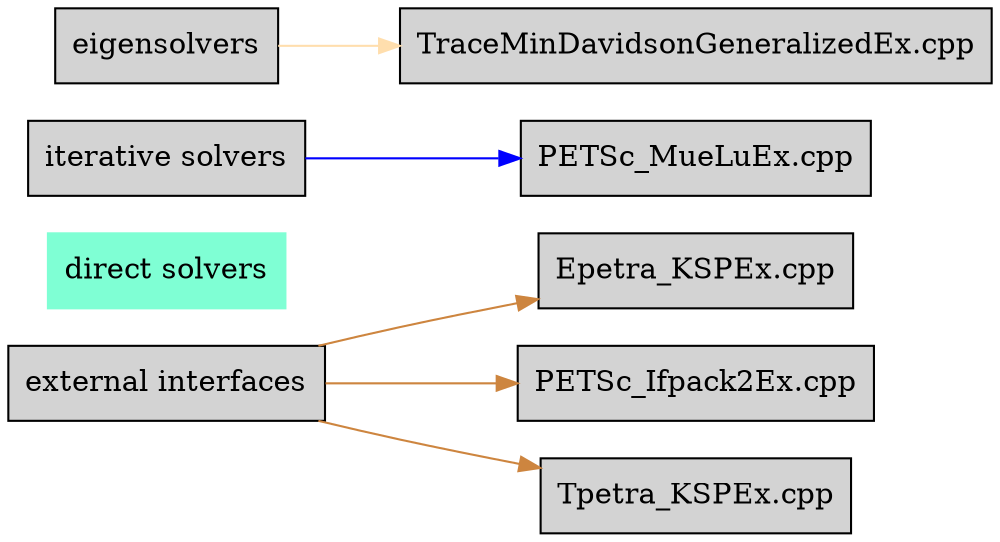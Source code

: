 digraph bettersoftware {
            rankdir = LR;
            ratio = fill;
            node [style=filled];
            node [shape = box];
"external interfaces" ->  "Epetra_KSPEx.cpp" [colorscheme="svg" color="peru"];
"direct solvers" [colorscheme="svg" color="aquamarine"];
"external interfaces" ->  "PETSc_Ifpack2Ex.cpp" [colorscheme="svg" color="peru"];
"iterative solvers" ->  "PETSc_MueLuEx.cpp" [colorscheme="svg" color="blue"];
"external interfaces" ->  "Tpetra_KSPEx.cpp" [colorscheme="svg" color="peru"];
"eigensolvers" ->  "TraceMinDavidsonGeneralizedEx.cpp" [colorscheme="svg" color="navajowhite"];
}